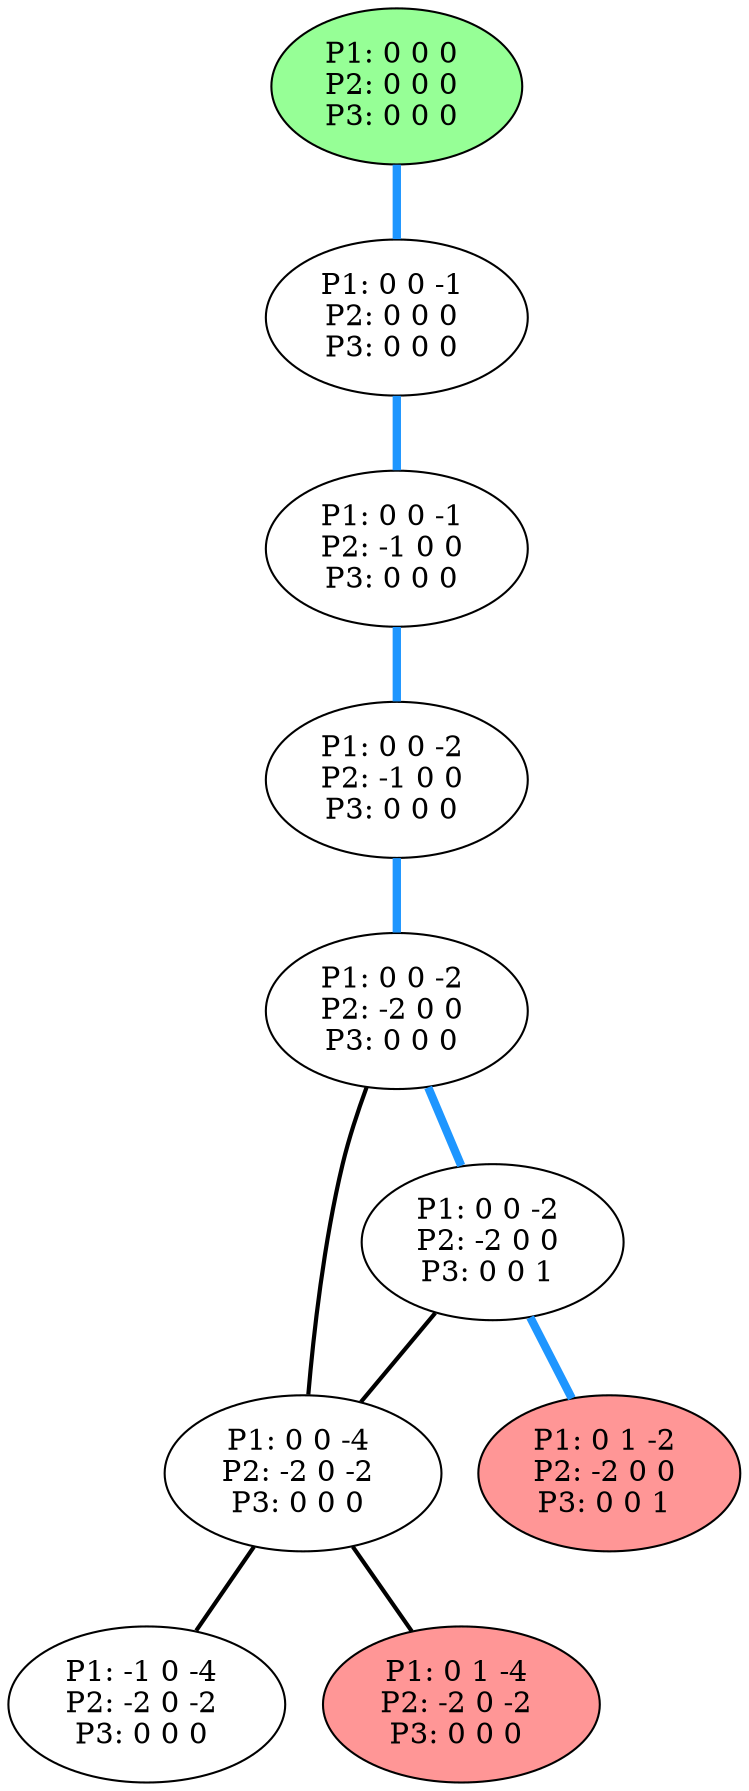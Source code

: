 graph G {
color = "black"
0 [label = "P1: 0 0 0 
P2: 0 0 0 
P3: 0 0 0 
",  style="filled", fillcolor = "#96FF96"];
1 [label = "P1: 0 0 -1 
P2: 0 0 0 
P3: 0 0 0 
"];
2 [label = "P1: 0 0 -1 
P2: -1 0 0 
P3: 0 0 0 
"];
3 [label = "P1: 0 0 -2 
P2: -1 0 0 
P3: 0 0 0 
"];
4 [label = "P1: 0 0 -2 
P2: -2 0 0 
P3: 0 0 0 
"];
5 [label = "P1: 0 0 -2 
P2: -2 0 0 
P3: 0 0 1 
"];
6 [label = "P1: 0 0 -4 
P2: -2 0 -2 
P3: 0 0 0 
"];
7 [label = "P1: 0 1 -2 
P2: -2 0 0 
P3: 0 0 1 
",  style="filled", fillcolor = "#FF9696"];
8 [label = "P1: -1 0 -4 
P2: -2 0 -2 
P3: 0 0 0 
"];
9 [label = "P1: 0 1 -4 
P2: -2 0 -2 
P3: 0 0 0 
",  style="filled", fillcolor = "#FF9696"];
edge [style=bold];
0 -- 1 [color="#1E96FF", penwidth=4.0];

1 -- 2 [color="#1E96FF", penwidth=4.0];

2 -- 3 [color="#1E96FF", penwidth=4.0];

3 -- 4 [color="#1E96FF", penwidth=4.0];

4 -- 5 [color="#1E96FF", penwidth=4.0];
4 -- 6 [color=black];

5 -- 7 [color="#1E96FF", penwidth=4.0];
5 -- 6 [color=black];

6 -- 8 [color=black];
6 -- 9 [color=black];




}
